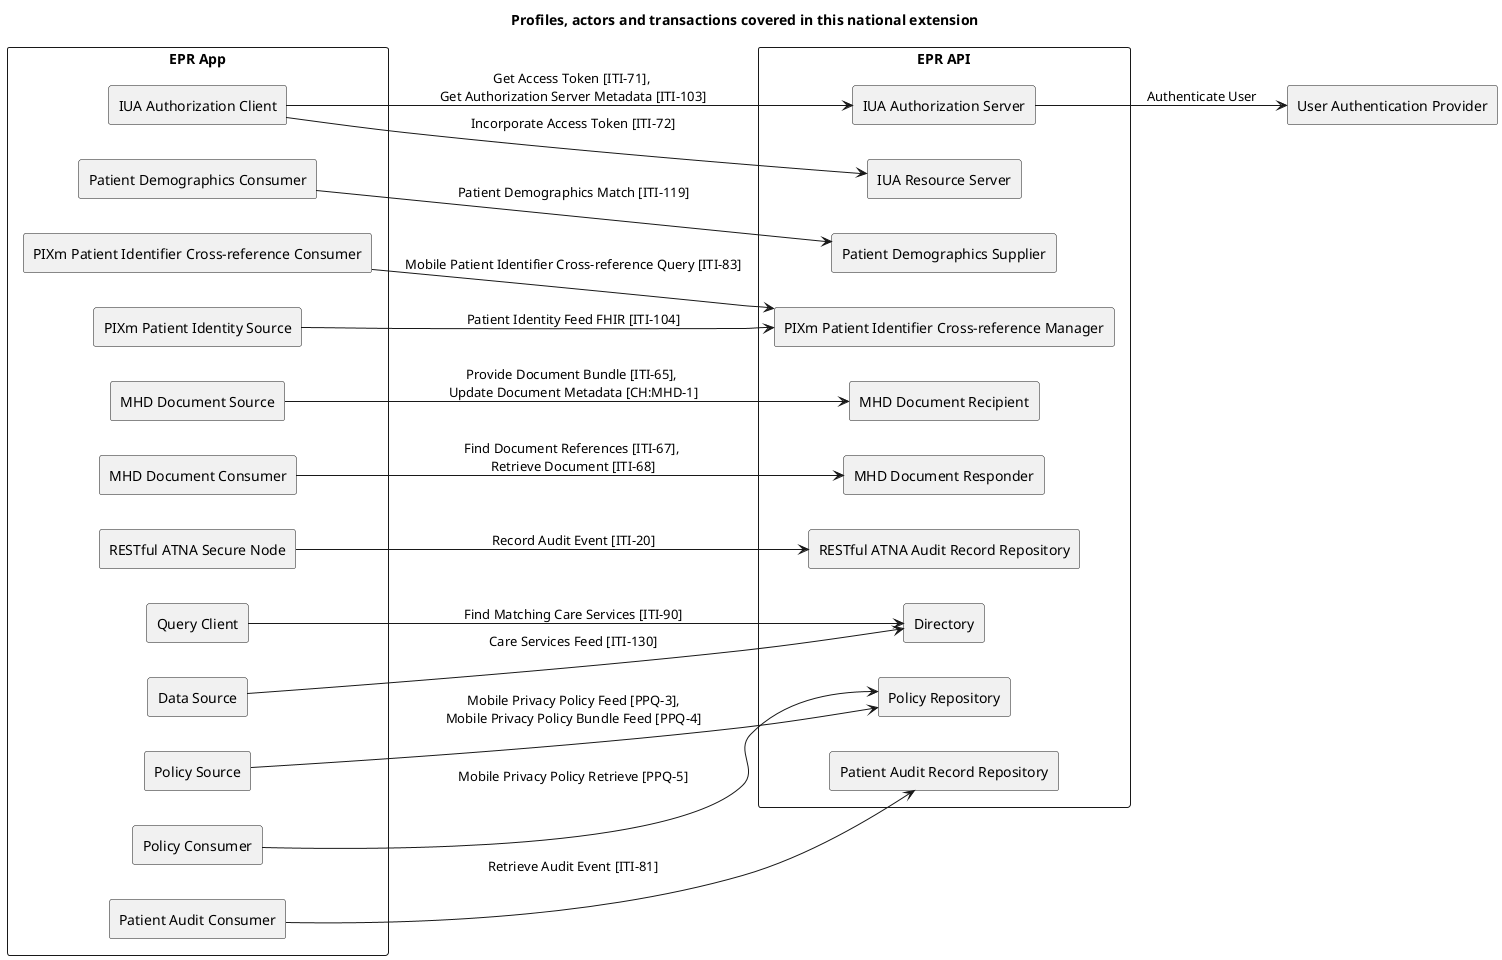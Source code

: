 @startuml

title **Profiles, actors and transactions covered in this national extension**

skinparam componentStyle rectangle
skinparam svgDimensionStyle false

left to right direction

component "EPR App" {
  [IUA Authorization Client] as IUAClient

  [Patient Demographics Consumer] as PDQmConsumer

  [PIXm Patient Identifier Cross-reference Consumer] as PIXmConsumer
  [PIXm Patient Identity Source] as PIXmSource

  [MHD Document Source] as MHDSource
  [MHD Document Consumer] as MHDConsumer

  [RESTful ATNA Secure Node] as ATNANode

  [Query Client] as mCSDQueryClient
  [Data Source] as mCSDDataSource

  [Policy Source] as PPQmPolicySource
  [Policy Consumer] as PPQmPolicyConsumer

  [Patient Audit Consumer] as ATCPatientAuditConsumer
}

component "EPR API" {
  [IUA Authorization Server] as IUAAuthServer
  IUAClient -> IUAAuthServer : Get Access Token [ITI-71], \nGet Authorization Server Metadata [ITI-103]
  [IUA Resource Server] as IUAResourceServer
  IUAClient --> IUAResourceServer : Incorporate Access Token [ITI-72]

  [Patient Demographics Supplier] as PDQmSupplier
  PDQmConsumer --> PDQmSupplier : Patient Demographics Match [ITI-119]

  [PIXm Patient Identifier Cross-reference Manager] as PIXmManager
  PIXmConsumer --> PIXmManager : Mobile Patient Identifier Cross-reference Query [ITI-83]
  PIXmSource --> PIXmManager : Patient Identity Feed FHIR [ITI-104]

  [MHD Document Recipient] as MHDRecipient
  MHDSource --> MHDRecipient : Provide Document Bundle [ITI-65], \nUpdate Document Metadata [CH:MHD-1]

  [MHD Document Responder] as MHDResponder
  MHDConsumer --> MHDResponder : Find Document References [ITI-67], \nRetrieve Document [ITI-68]

  [RESTful ATNA Audit Record Repository] as ATNARepository
  ATNANode --> ATNARepository : Record Audit Event [ITI-20]

  [Directory] as mCSDDirectory
  mCSDQueryClient --> mCSDDirectory : Find Matching Care Services [ITI-90]
  mCSDDataSource --> mCSDDirectory : Care Services Feed [ITI-130]

  [Policy Repository] as PPQmPolicyRepository
  PPQmPolicySource --> PPQmPolicyRepository : Mobile Privacy Policy Feed [PPQ-3],\nMobile Privacy Policy Bundle Feed [PPQ-4]
  PPQmPolicyConsumer --> PPQmPolicyRepository : Mobile Privacy Policy Retrieve [PPQ-5]

  [Patient Audit Record Repository] as ATCPatientAuditRecordRepository
  ATCPatientAuditConsumer --> ATCPatientAuditRecordRepository : Retrieve Audit Event [ITI-81]	
}

[User Authentication Provider] as UAProvider
IUAAuthServer --> UAProvider : Authenticate User

@enduml
